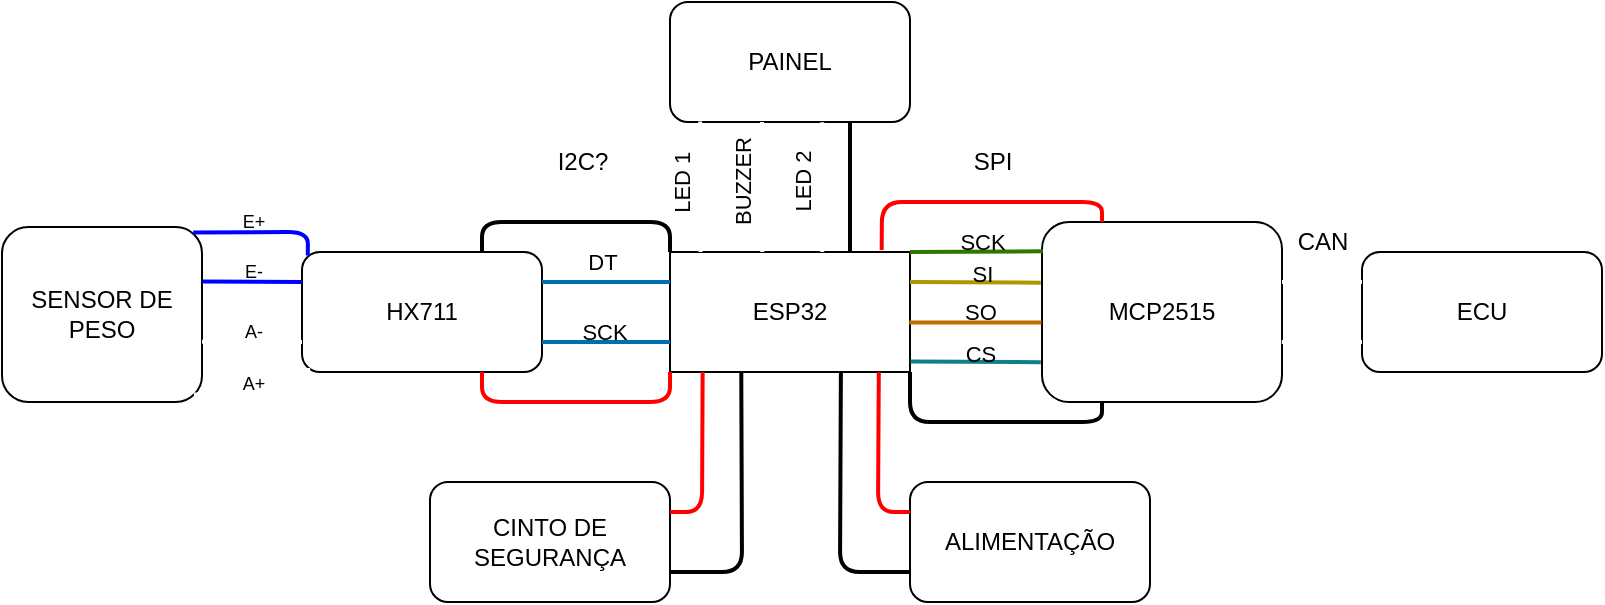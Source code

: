 <mxfile>
    <diagram id="hwozUPybsSGqLxcbIP1M" name="Página-1">
        <mxGraphModel dx="205" dy="124" grid="1" gridSize="10" guides="1" tooltips="1" connect="1" arrows="1" fold="1" page="1" pageScale="1" pageWidth="827" pageHeight="1169" background="none" math="0" shadow="0">
            <root>
                <mxCell id="0"/>
                <mxCell id="1" parent="0"/>
                <mxCell id="2" value="ESP32" style="rounded=0;whiteSpace=wrap;html=1;" parent="1" vertex="1">
                    <mxGeometry x="354" y="555" width="120" height="60" as="geometry"/>
                </mxCell>
                <mxCell id="4" value="MCP2515" style="rounded=1;whiteSpace=wrap;html=1;" parent="1" vertex="1">
                    <mxGeometry x="540" y="540" width="120" height="90" as="geometry"/>
                </mxCell>
                <mxCell id="6" value="" style="endArrow=none;html=1;entryX=-0.005;entryY=0.337;entryDx=0;entryDy=0;exitX=1;exitY=0.25;exitDx=0;exitDy=0;entryPerimeter=0;strokeColor=#B09500;strokeWidth=2;fillColor=#e3c800;" parent="1" source="2" target="4" edge="1">
                    <mxGeometry width="50" height="50" relative="1" as="geometry">
                        <mxPoint x="474" y="584.0" as="sourcePoint"/>
                        <mxPoint x="560" y="584.0" as="targetPoint"/>
                    </mxGeometry>
                </mxCell>
                <mxCell id="71" value="SI" style="edgeLabel;html=1;align=center;verticalAlign=middle;resizable=0;points=[];labelBackgroundColor=none;" vertex="1" connectable="0" parent="6">
                    <mxGeometry x="-0.318" relative="1" as="geometry">
                        <mxPoint x="13" y="-4" as="offset"/>
                    </mxGeometry>
                </mxCell>
                <mxCell id="7" value="" style="endArrow=none;html=1;entryX=-0.002;entryY=0.558;entryDx=0;entryDy=0;exitX=0.997;exitY=0.587;exitDx=0;exitDy=0;entryPerimeter=0;exitPerimeter=0;strokeColor=#BD7000;strokeWidth=2;fillColor=#f0a30a;" parent="1" source="2" target="4" edge="1">
                    <mxGeometry width="50" height="50" relative="1" as="geometry">
                        <mxPoint x="474" y="600.0" as="sourcePoint"/>
                        <mxPoint x="560" y="600.0" as="targetPoint"/>
                    </mxGeometry>
                </mxCell>
                <mxCell id="72" value="SO" style="edgeLabel;html=1;align=center;verticalAlign=middle;resizable=0;points=[];labelBackgroundColor=none;" vertex="1" connectable="0" parent="7">
                    <mxGeometry x="-0.208" y="-1" relative="1" as="geometry">
                        <mxPoint x="9" y="-6" as="offset"/>
                    </mxGeometry>
                </mxCell>
                <mxCell id="8" value="" style="endArrow=none;html=1;entryX=-0.005;entryY=0.779;entryDx=0;entryDy=0;exitX=1.002;exitY=0.913;exitDx=0;exitDy=0;strokeColor=#0e8088;strokeWidth=2;exitPerimeter=0;entryPerimeter=0;fillColor=#b0e3e6;" parent="1" source="2" target="4" edge="1">
                    <mxGeometry width="50" height="50" relative="1" as="geometry">
                        <mxPoint x="474" y="615.0" as="sourcePoint"/>
                        <mxPoint x="560" y="615.0" as="targetPoint"/>
                    </mxGeometry>
                </mxCell>
                <mxCell id="73" value="CS" style="edgeLabel;html=1;align=center;verticalAlign=middle;resizable=0;points=[];labelBackgroundColor=none;" vertex="1" connectable="0" parent="8">
                    <mxGeometry x="-0.187" y="-1" relative="1" as="geometry">
                        <mxPoint x="8" y="-5" as="offset"/>
                    </mxGeometry>
                </mxCell>
                <mxCell id="9" value="SPI" style="text;html=1;align=center;verticalAlign=middle;resizable=0;points=[];autosize=1;strokeColor=none;fillColor=none;" parent="1" vertex="1">
                    <mxGeometry x="500" y="500" width="30" height="20" as="geometry"/>
                </mxCell>
                <mxCell id="10" value="ECU" style="rounded=1;whiteSpace=wrap;html=1;" parent="1" vertex="1">
                    <mxGeometry x="700" y="555" width="120" height="60" as="geometry"/>
                </mxCell>
                <mxCell id="11" value="" style="endArrow=none;html=1;exitX=0;exitY=0.25;exitDx=0;exitDy=0;strokeColor=#FFFFFF;strokeWidth=2;" parent="1" source="10" edge="1">
                    <mxGeometry width="50" height="50" relative="1" as="geometry">
                        <mxPoint x="620" y="630" as="sourcePoint"/>
                        <mxPoint x="660" y="570" as="targetPoint"/>
                    </mxGeometry>
                </mxCell>
                <mxCell id="13" value="" style="endArrow=none;html=1;entryX=0;entryY=0.75;entryDx=0;entryDy=0;exitX=0.999;exitY=0.666;exitDx=0;exitDy=0;strokeColor=#FFFFFF;strokeWidth=2;exitPerimeter=0;" parent="1" source="4" target="10" edge="1">
                    <mxGeometry width="50" height="50" relative="1" as="geometry">
                        <mxPoint x="620" y="630" as="sourcePoint"/>
                        <mxPoint x="670" y="580" as="targetPoint"/>
                    </mxGeometry>
                </mxCell>
                <mxCell id="14" value="CAN" style="text;html=1;align=center;verticalAlign=middle;resizable=0;points=[];autosize=1;strokeColor=none;fillColor=none;" parent="1" vertex="1">
                    <mxGeometry x="660" y="540" width="40" height="20" as="geometry"/>
                </mxCell>
                <mxCell id="15" value="PAINEL" style="rounded=1;whiteSpace=wrap;html=1;" parent="1" vertex="1">
                    <mxGeometry x="354" y="430" width="120" height="60" as="geometry"/>
                </mxCell>
                <mxCell id="17" value="HX711" style="rounded=1;whiteSpace=wrap;html=1;" parent="1" vertex="1">
                    <mxGeometry x="170" y="555" width="120" height="60" as="geometry"/>
                </mxCell>
                <mxCell id="18" value="" style="endArrow=none;html=1;entryX=0;entryY=0;entryDx=0;entryDy=0;strokeWidth=2;strokeColor=#000000;exitX=0.75;exitY=0;exitDx=0;exitDy=0;" parent="1" source="17" target="2" edge="1">
                    <mxGeometry width="50" height="50" relative="1" as="geometry">
                        <mxPoint x="270" y="550" as="sourcePoint"/>
                        <mxPoint x="390" y="570" as="targetPoint"/>
                        <Array as="points">
                            <mxPoint x="260" y="540"/>
                            <mxPoint x="354" y="540"/>
                        </Array>
                    </mxGeometry>
                </mxCell>
                <mxCell id="19" value="" style="endArrow=none;html=1;entryX=0;entryY=0.25;entryDx=0;entryDy=0;strokeColor=#006EAF;strokeWidth=2;fillColor=#1ba1e2;" parent="1" target="2" edge="1">
                    <mxGeometry width="50" height="50" relative="1" as="geometry">
                        <mxPoint x="290" y="570" as="sourcePoint"/>
                        <mxPoint x="370" y="600" as="targetPoint"/>
                    </mxGeometry>
                </mxCell>
                <mxCell id="67" value="DT" style="edgeLabel;html=1;align=center;verticalAlign=middle;resizable=0;points=[];labelBackgroundColor=none;" vertex="1" connectable="0" parent="19">
                    <mxGeometry x="-0.247" y="-2" relative="1" as="geometry">
                        <mxPoint x="6" y="-12" as="offset"/>
                    </mxGeometry>
                </mxCell>
                <mxCell id="21" value="" style="endArrow=none;html=1;exitX=1;exitY=0.75;exitDx=0;exitDy=0;entryX=0;entryY=0.75;entryDx=0;entryDy=0;strokeColor=#006EAF;strokeWidth=2;fillColor=#1ba1e2;" parent="1" source="17" target="2" edge="1">
                    <mxGeometry width="50" height="50" relative="1" as="geometry">
                        <mxPoint x="300" y="595.0" as="sourcePoint"/>
                        <mxPoint x="340" y="595" as="targetPoint"/>
                    </mxGeometry>
                </mxCell>
                <mxCell id="68" value="SCK" style="edgeLabel;html=1;align=center;verticalAlign=middle;resizable=0;points=[];labelBackgroundColor=none;" vertex="1" connectable="0" parent="21">
                    <mxGeometry x="-0.202" relative="1" as="geometry">
                        <mxPoint x="5" y="-5" as="offset"/>
                    </mxGeometry>
                </mxCell>
                <mxCell id="22" value="" style="endArrow=none;html=1;entryX=0;entryY=1;entryDx=0;entryDy=0;strokeColor=#FF0000;strokeWidth=2;exitX=0.75;exitY=1;exitDx=0;exitDy=0;" parent="1" source="17" target="2" edge="1">
                    <mxGeometry width="50" height="50" relative="1" as="geometry">
                        <mxPoint x="300" y="610" as="sourcePoint"/>
                        <mxPoint x="340" y="610" as="targetPoint"/>
                        <Array as="points">
                            <mxPoint x="260" y="630"/>
                            <mxPoint x="354" y="630"/>
                        </Array>
                    </mxGeometry>
                </mxCell>
                <mxCell id="23" value="I2C?" style="text;html=1;align=center;verticalAlign=middle;resizable=0;points=[];autosize=1;strokeColor=none;fillColor=none;" parent="1" vertex="1">
                    <mxGeometry x="290" y="500" width="40" height="20" as="geometry"/>
                </mxCell>
                <mxCell id="24" value="CINTO DE SEGURANÇA" style="rounded=1;whiteSpace=wrap;html=1;" parent="1" vertex="1">
                    <mxGeometry x="234" y="670" width="120" height="60" as="geometry"/>
                </mxCell>
                <mxCell id="25" value="ALIMENTAÇÃO" style="rounded=1;whiteSpace=wrap;html=1;" parent="1" vertex="1">
                    <mxGeometry x="474" y="670" width="120" height="60" as="geometry"/>
                </mxCell>
                <mxCell id="26" value="" style="endArrow=none;html=1;exitX=1;exitY=0.25;exitDx=0;exitDy=0;entryX=0.136;entryY=1;entryDx=0;entryDy=0;entryPerimeter=0;strokeColor=#FF0000;strokeWidth=2;" parent="1" source="24" target="2" edge="1">
                    <mxGeometry width="50" height="50" relative="1" as="geometry">
                        <mxPoint x="400" y="630" as="sourcePoint"/>
                        <mxPoint x="370" y="620" as="targetPoint"/>
                        <Array as="points">
                            <mxPoint x="370" y="685"/>
                        </Array>
                    </mxGeometry>
                </mxCell>
                <mxCell id="27" value="" style="endArrow=none;html=1;exitX=1;exitY=0.75;exitDx=0;exitDy=0;entryX=0.297;entryY=1.008;entryDx=0;entryDy=0;entryPerimeter=0;strokeColor=#000000;strokeWidth=2;" parent="1" source="24" target="2" edge="1">
                    <mxGeometry width="50" height="50" relative="1" as="geometry">
                        <mxPoint x="364" y="695.0" as="sourcePoint"/>
                        <mxPoint x="400" y="620" as="targetPoint"/>
                        <Array as="points">
                            <mxPoint x="390" y="715"/>
                        </Array>
                    </mxGeometry>
                </mxCell>
                <mxCell id="28" value="" style="endArrow=none;html=1;exitX=0;exitY=0.25;exitDx=0;exitDy=0;entryX=0.87;entryY=1.002;entryDx=0;entryDy=0;entryPerimeter=0;strokeColor=#ff0000;strokeWidth=2;" parent="1" source="25" target="2" edge="1">
                    <mxGeometry width="50" height="50" relative="1" as="geometry">
                        <mxPoint x="450" y="660" as="sourcePoint"/>
                        <mxPoint x="430" y="620" as="targetPoint"/>
                        <Array as="points">
                            <mxPoint x="458" y="685"/>
                        </Array>
                    </mxGeometry>
                </mxCell>
                <mxCell id="29" value="" style="endArrow=none;html=1;entryX=0;entryY=0.75;entryDx=0;entryDy=0;exitX=0.712;exitY=1.005;exitDx=0;exitDy=0;exitPerimeter=0;strokeColor=#000000;strokeWidth=2;" parent="1" source="2" target="25" edge="1">
                    <mxGeometry width="50" height="50" relative="1" as="geometry">
                        <mxPoint x="420" y="700" as="sourcePoint"/>
                        <mxPoint x="470" y="650" as="targetPoint"/>
                        <Array as="points">
                            <mxPoint x="439" y="715"/>
                        </Array>
                    </mxGeometry>
                </mxCell>
                <mxCell id="30" value="" style="endArrow=none;html=1;strokeColor=#000000;strokeWidth=2;exitX=1;exitY=1;exitDx=0;exitDy=0;entryX=0.25;entryY=1;entryDx=0;entryDy=0;" parent="1" source="2" target="4" edge="1">
                    <mxGeometry width="50" height="50" relative="1" as="geometry">
                        <mxPoint x="500" y="630" as="sourcePoint"/>
                        <mxPoint x="580" y="640" as="targetPoint"/>
                        <Array as="points">
                            <mxPoint x="474" y="640"/>
                            <mxPoint x="570" y="640"/>
                        </Array>
                    </mxGeometry>
                </mxCell>
                <mxCell id="31" value="" style="endArrow=none;html=1;strokeColor=#FF0000;strokeWidth=2;exitX=0.882;exitY=-0.016;exitDx=0;exitDy=0;entryX=0.25;entryY=0;entryDx=0;entryDy=0;exitPerimeter=0;" parent="1" source="2" target="4" edge="1">
                    <mxGeometry width="50" height="50" relative="1" as="geometry">
                        <mxPoint x="483.64" y="619.12" as="sourcePoint"/>
                        <mxPoint x="540" y="520" as="targetPoint"/>
                        <Array as="points">
                            <mxPoint x="460" y="530"/>
                            <mxPoint x="570" y="530"/>
                        </Array>
                    </mxGeometry>
                </mxCell>
                <mxCell id="32" value="SENSOR DE PESO" style="rounded=1;whiteSpace=wrap;html=1;" parent="1" vertex="1">
                    <mxGeometry x="20" y="542.5" width="100" height="87.5" as="geometry"/>
                </mxCell>
                <mxCell id="36" value="" style="endArrow=none;html=1;exitX=0.96;exitY=0.957;exitDx=0;exitDy=0;strokeWidth=2;strokeColor=#FFFFFF;entryX=0.026;entryY=0.966;entryDx=0;entryDy=0;entryPerimeter=0;exitPerimeter=0;" parent="1" source="32" target="17" edge="1">
                    <mxGeometry width="50" height="50" relative="1" as="geometry">
                        <mxPoint x="160" y="600" as="sourcePoint"/>
                        <mxPoint x="170" y="600" as="targetPoint"/>
                        <Array as="points">
                            <mxPoint x="173" y="626"/>
                        </Array>
                    </mxGeometry>
                </mxCell>
                <mxCell id="37" value="" style="endArrow=none;html=1;exitX=1;exitY=0.656;exitDx=0;exitDy=0;strokeWidth=2;strokeColor=#FFFFFF;exitPerimeter=0;entryX=0;entryY=0.75;entryDx=0;entryDy=0;" parent="1" source="32" target="17" edge="1">
                    <mxGeometry width="50" height="50" relative="1" as="geometry">
                        <mxPoint x="140" y="610" as="sourcePoint"/>
                        <mxPoint x="180" y="610" as="targetPoint"/>
                    </mxGeometry>
                </mxCell>
                <mxCell id="38" value="" style="endArrow=none;html=1;strokeWidth=2;strokeColor=#0000FF;entryX=0;entryY=0.25;entryDx=0;entryDy=0;exitX=1.002;exitY=0.311;exitDx=0;exitDy=0;exitPerimeter=0;" parent="1" source="32" target="17" edge="1">
                    <mxGeometry width="50" height="50" relative="1" as="geometry">
                        <mxPoint x="130" y="650" as="sourcePoint"/>
                        <mxPoint x="160" y="650" as="targetPoint"/>
                    </mxGeometry>
                </mxCell>
                <mxCell id="40" value="" style="endArrow=none;html=1;strokeWidth=2;strokeColor=#0000FF;entryX=0.024;entryY=0.03;entryDx=0;entryDy=0;exitX=0.956;exitY=0.032;exitDx=0;exitDy=0;exitPerimeter=0;entryPerimeter=0;" parent="1" source="32" target="17" edge="1">
                    <mxGeometry width="50" height="50" relative="1" as="geometry">
                        <mxPoint x="140" y="590" as="sourcePoint"/>
                        <mxPoint x="180.12" y="590.02" as="targetPoint"/>
                        <Array as="points">
                            <mxPoint x="173" y="545"/>
                        </Array>
                    </mxGeometry>
                </mxCell>
                <mxCell id="41" value="" style="endArrow=none;html=1;exitX=0.127;exitY=-0.001;exitDx=0;exitDy=0;strokeColor=#FFFFFF;strokeWidth=2;entryX=0.126;entryY=0.995;entryDx=0;entryDy=0;entryPerimeter=0;exitPerimeter=0;" parent="1" source="2" target="15" edge="1">
                    <mxGeometry width="50" height="50" relative="1" as="geometry">
                        <mxPoint x="360" y="540" as="sourcePoint"/>
                        <mxPoint x="426" y="540" as="targetPoint"/>
                    </mxGeometry>
                </mxCell>
                <mxCell id="45" value="LED 1" style="edgeLabel;html=1;align=center;verticalAlign=middle;resizable=0;points=[];labelBackgroundColor=none;rotation=270;" parent="41" vertex="1" connectable="0">
                    <mxGeometry x="-0.093" relative="1" as="geometry">
                        <mxPoint x="-9" y="-5" as="offset"/>
                    </mxGeometry>
                </mxCell>
                <mxCell id="42" value="" style="endArrow=none;html=1;exitX=0.127;exitY=-0.001;exitDx=0;exitDy=0;strokeColor=#FFFFFF;strokeWidth=2;exitPerimeter=0;" parent="1" edge="1">
                    <mxGeometry width="50" height="50" relative="1" as="geometry">
                        <mxPoint x="400.12" y="555.0" as="sourcePoint"/>
                        <mxPoint x="400" y="490" as="targetPoint"/>
                    </mxGeometry>
                </mxCell>
                <mxCell id="43" value="" style="endArrow=none;html=1;exitX=0.127;exitY=-0.001;exitDx=0;exitDy=0;strokeColor=#FFFFFF;strokeWidth=2;entryX=0.634;entryY=1.003;entryDx=0;entryDy=0;entryPerimeter=0;exitPerimeter=0;" parent="1" target="15" edge="1">
                    <mxGeometry width="50" height="50" relative="1" as="geometry">
                        <mxPoint x="430.12" y="555.0" as="sourcePoint"/>
                        <mxPoint x="430.0" y="509.76" as="targetPoint"/>
                    </mxGeometry>
                </mxCell>
                <mxCell id="44" value="" style="endArrow=none;html=1;exitX=0.75;exitY=0;exitDx=0;exitDy=0;strokeColor=#000000;strokeWidth=2;entryX=0.75;entryY=1;entryDx=0;entryDy=0;" parent="1" target="15" edge="1" source="2">
                    <mxGeometry width="50" height="50" relative="1" as="geometry">
                        <mxPoint x="460.12" y="555.0" as="sourcePoint"/>
                        <mxPoint x="460.0" y="509.76" as="targetPoint"/>
                    </mxGeometry>
                </mxCell>
                <mxCell id="46" value="LED 2" style="edgeLabel;html=1;align=center;verticalAlign=middle;resizable=0;points=[];labelBackgroundColor=none;rotation=270;" parent="1" vertex="1" connectable="0">
                    <mxGeometry x="419.996" y="520.001" as="geometry"/>
                </mxCell>
                <mxCell id="47" value="BUZZER" style="edgeLabel;html=1;align=center;verticalAlign=middle;resizable=0;points=[];labelBackgroundColor=none;rotation=270;" parent="1" vertex="1" connectable="0">
                    <mxGeometry x="389.996" y="520.001" as="geometry"/>
                </mxCell>
                <mxCell id="63" value="E+" style="text;html=1;strokeColor=none;fillColor=none;align=center;verticalAlign=middle;whiteSpace=wrap;rounded=0;labelBackgroundColor=none;fontSize=9;" parent="1" vertex="1">
                    <mxGeometry x="116" y="525" width="60" height="30" as="geometry"/>
                </mxCell>
                <mxCell id="64" value="E-" style="text;html=1;strokeColor=none;fillColor=none;align=center;verticalAlign=middle;whiteSpace=wrap;rounded=0;labelBackgroundColor=none;fontSize=9;" parent="1" vertex="1">
                    <mxGeometry x="116" y="550" width="60" height="30" as="geometry"/>
                </mxCell>
                <mxCell id="65" value="A-" style="text;html=1;strokeColor=none;fillColor=none;align=center;verticalAlign=middle;whiteSpace=wrap;rounded=0;labelBackgroundColor=none;fontSize=9;" parent="1" vertex="1">
                    <mxGeometry x="116" y="580" width="60" height="30" as="geometry"/>
                </mxCell>
                <mxCell id="66" value="A+" style="text;html=1;strokeColor=none;fillColor=none;align=center;verticalAlign=middle;whiteSpace=wrap;rounded=0;labelBackgroundColor=none;fontSize=9;" parent="1" vertex="1">
                    <mxGeometry x="116" y="606" width="60" height="30" as="geometry"/>
                </mxCell>
                <mxCell id="69" value="" style="endArrow=none;html=1;strokeColor=#2D7600;strokeWidth=2;exitX=1;exitY=0;exitDx=0;exitDy=0;entryX=0.003;entryY=0.163;entryDx=0;entryDy=0;entryPerimeter=0;fillColor=#60a917;" edge="1" parent="1" source="2" target="4">
                    <mxGeometry width="50" height="50" relative="1" as="geometry">
                        <mxPoint x="480" y="560" as="sourcePoint"/>
                        <mxPoint x="520" y="550" as="targetPoint"/>
                    </mxGeometry>
                </mxCell>
                <mxCell id="70" value="SCK" style="edgeLabel;html=1;align=center;verticalAlign=middle;resizable=0;points=[];labelBackgroundColor=none;" vertex="1" connectable="0" parent="69">
                    <mxGeometry x="-0.155" relative="1" as="geometry">
                        <mxPoint x="8" y="-5" as="offset"/>
                    </mxGeometry>
                </mxCell>
            </root>
        </mxGraphModel>
    </diagram>
</mxfile>